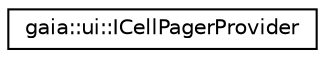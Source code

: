 digraph G
{
  edge [fontname="Helvetica",fontsize="10",labelfontname="Helvetica",labelfontsize="10"];
  node [fontname="Helvetica",fontsize="10",shape=record];
  rankdir=LR;
  Node1 [label="gaia::ui::ICellPagerProvider",height=0.2,width=0.4,color="black", fillcolor="white", style="filled",URL="$d8/dae/classgaia_1_1ui_1_1_i_cell_pager_provider.html"];
}
